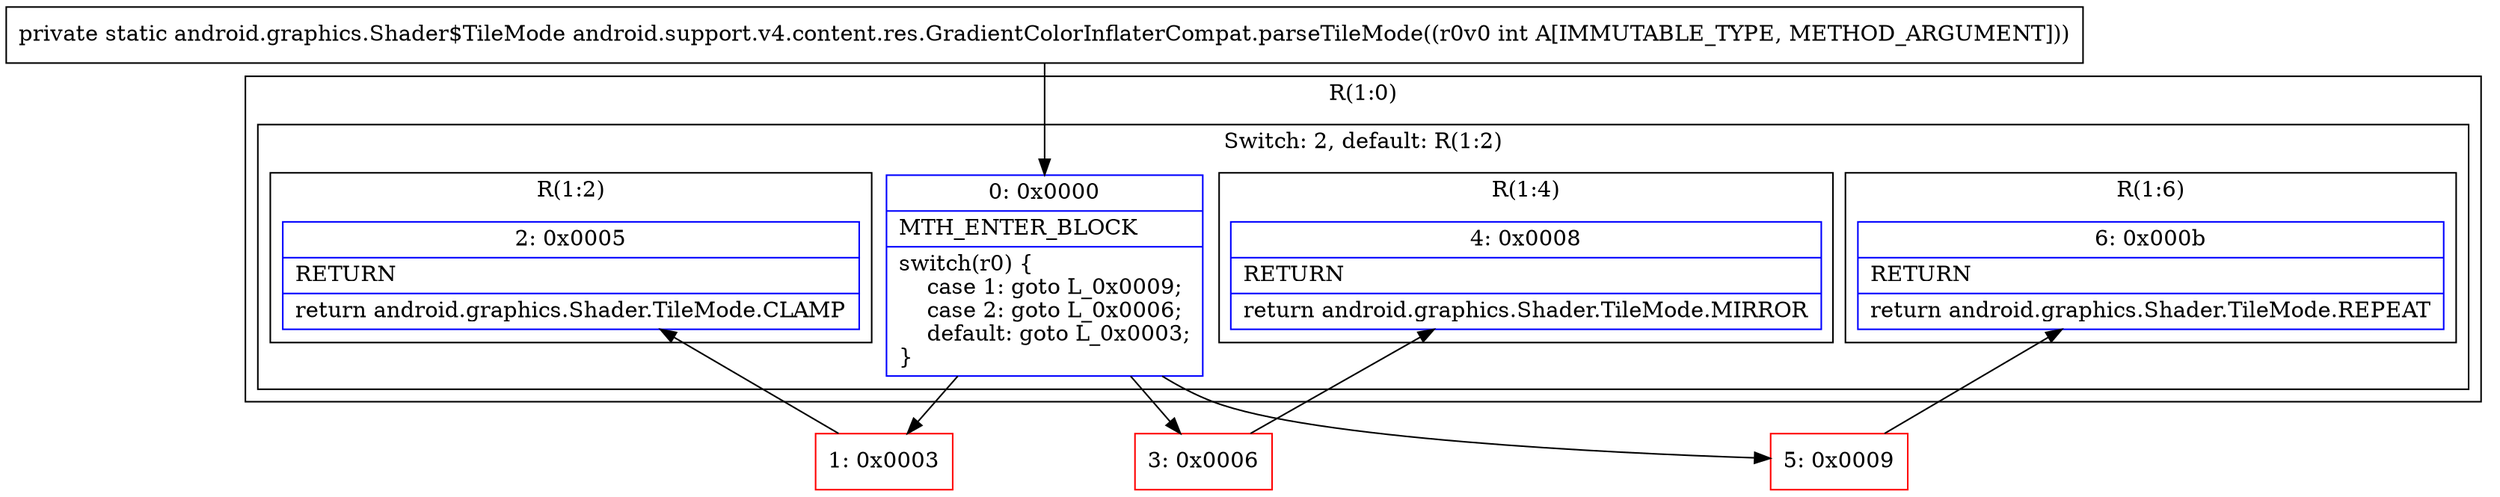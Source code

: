 digraph "CFG forandroid.support.v4.content.res.GradientColorInflaterCompat.parseTileMode(I)Landroid\/graphics\/Shader$TileMode;" {
subgraph cluster_Region_242730169 {
label = "R(1:0)";
node [shape=record,color=blue];
subgraph cluster_SwitchRegion_399980793 {
label = "Switch: 2, default: R(1:2)";
node [shape=record,color=blue];
Node_0 [shape=record,label="{0\:\ 0x0000|MTH_ENTER_BLOCK\l|switch(r0) \{\l    case 1: goto L_0x0009;\l    case 2: goto L_0x0006;\l    default: goto L_0x0003;\l\}\l}"];
subgraph cluster_Region_1976547824 {
label = "R(1:6)";
node [shape=record,color=blue];
Node_6 [shape=record,label="{6\:\ 0x000b|RETURN\l|return android.graphics.Shader.TileMode.REPEAT\l}"];
}
subgraph cluster_Region_2114059263 {
label = "R(1:4)";
node [shape=record,color=blue];
Node_4 [shape=record,label="{4\:\ 0x0008|RETURN\l|return android.graphics.Shader.TileMode.MIRROR\l}"];
}
subgraph cluster_Region_1323547274 {
label = "R(1:2)";
node [shape=record,color=blue];
Node_2 [shape=record,label="{2\:\ 0x0005|RETURN\l|return android.graphics.Shader.TileMode.CLAMP\l}"];
}
}
}
Node_1 [shape=record,color=red,label="{1\:\ 0x0003}"];
Node_3 [shape=record,color=red,label="{3\:\ 0x0006}"];
Node_5 [shape=record,color=red,label="{5\:\ 0x0009}"];
MethodNode[shape=record,label="{private static android.graphics.Shader$TileMode android.support.v4.content.res.GradientColorInflaterCompat.parseTileMode((r0v0 int A[IMMUTABLE_TYPE, METHOD_ARGUMENT])) }"];
MethodNode -> Node_0;
Node_0 -> Node_1;
Node_0 -> Node_3;
Node_0 -> Node_5;
Node_1 -> Node_2;
Node_3 -> Node_4;
Node_5 -> Node_6;
}

